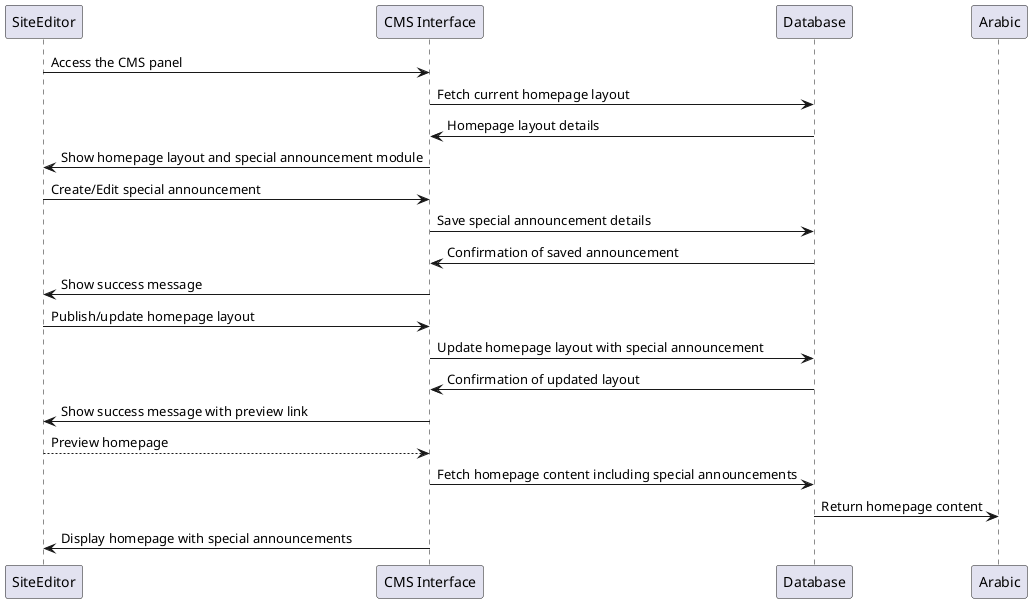 @startuml
participant SiteEditor as Editor
participant "CMS Interface" as CMS
participant Database

Editor -> CMS : Access the CMS panel
CMS -> Database : Fetch current homepage layout
Database -> CMS : Homepage layout details
CMS -> Editor : Show homepage layout and special announcement module
Editor -> CMS : Create/Edit special announcement
CMS -> Database: Save special announcement details
Database -> CMS : Confirmation of saved announcement
CMS -> Editor : Show success message
Editor -> CMS : Publish/update homepage layout
CMS -> Database: Update homepage layout with special announcement
Database -> CMS : Confirmation of updated layout
CMS -> Editor : Show success message with preview link
Editor --> CMS : Preview homepage
CMS -> Database: Fetch homepage content including special announcements
Database -> Arabic: Return homepage content
CMS -> Editor : Display homepage with special announcements
@enduml